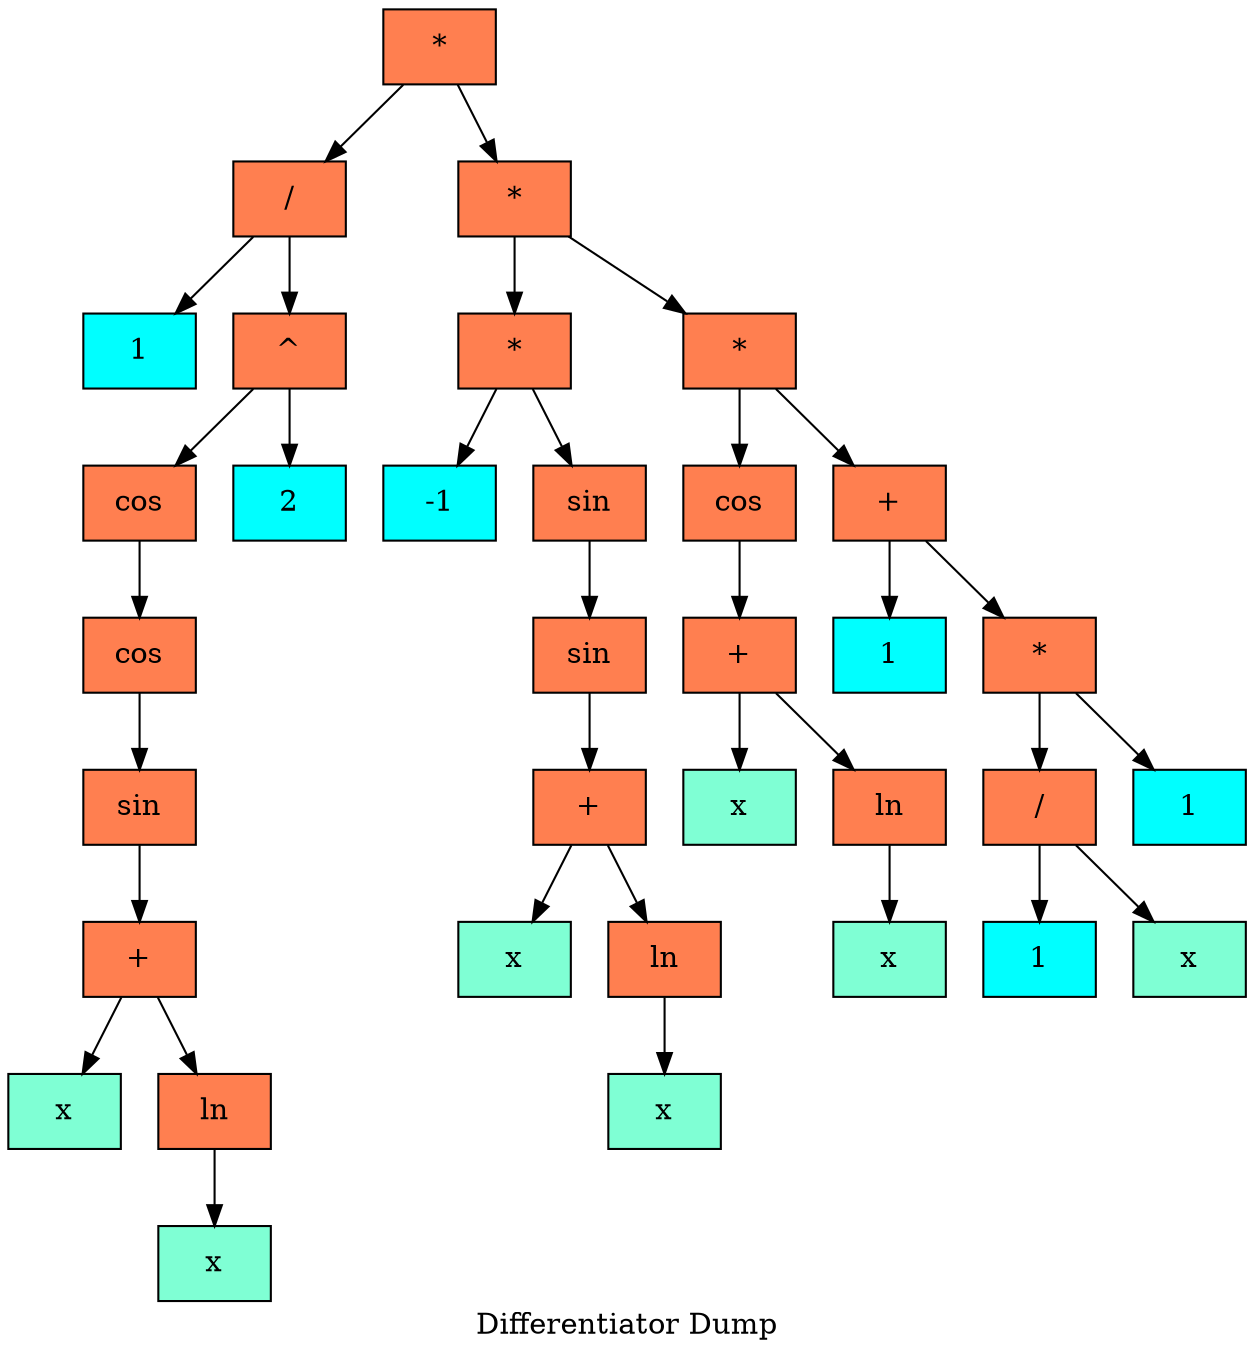   digraph tree  {
  node[   shape     = "Mrecord",  style     = "filled",  fillcolor = "aqua",  fontcolor = "#000000",  margin    = "0.075"];
  rankdir   = "TB";

  label     = "Differentiator Dump";
"node7" [shape = "record", label = "{*}", fillcolor = "coral"]
"node8" [shape = "record", label = "{/}", fillcolor = "coral"]
"node9" [shape = "record", label = "{1}", fillcolor = "aqua"]
"node8" -> "node9"
"node10" [shape = "record", label = "{^}", fillcolor = "coral"]
"node11" [shape = "record", label = "{cos}", fillcolor = "coral"]
"node12" [shape = "record", label = "{cos}", fillcolor = "coral"]
"node13" [shape = "record", label = "{sin}", fillcolor = "coral"]
"node14" [shape = "record", label = "{+}", fillcolor = "coral"]
"node15" [shape = "record", label = "{x}", fillcolor = "aquamarine"]
"node14" -> "node15"
"node16" [shape = "record", label = "{ln}", fillcolor = "coral"]
"node17" [shape = "record", label = "{x}", fillcolor = "aquamarine"]
"node16" -> "node17"
"node14" -> "node16"
"node13" -> "node14"
"node12" -> "node13"
"node11" -> "node12"
"node10" -> "node11"
"node18" [shape = "record", label = "{2}", fillcolor = "aqua"]
"node10" -> "node18"
"node8" -> "node10"
"node7" -> "node8"
"node19" [shape = "record", label = "{*}", fillcolor = "coral"]
"node20" [shape = "record", label = "{*}", fillcolor = "coral"]
"node21" [shape = "record", label = "{-1}", fillcolor = "aqua"]
"node20" -> "node21"
"node22" [shape = "record", label = "{sin}", fillcolor = "coral"]
"node23" [shape = "record", label = "{sin}", fillcolor = "coral"]
"node24" [shape = "record", label = "{+}", fillcolor = "coral"]
"node25" [shape = "record", label = "{x}", fillcolor = "aquamarine"]
"node24" -> "node25"
"node26" [shape = "record", label = "{ln}", fillcolor = "coral"]
"node27" [shape = "record", label = "{x}", fillcolor = "aquamarine"]
"node26" -> "node27"
"node24" -> "node26"
"node23" -> "node24"
"node22" -> "node23"
"node20" -> "node22"
"node19" -> "node20"
"node28" [shape = "record", label = "{*}", fillcolor = "coral"]
"node29" [shape = "record", label = "{cos}", fillcolor = "coral"]
"node30" [shape = "record", label = "{+}", fillcolor = "coral"]
"node31" [shape = "record", label = "{x}", fillcolor = "aquamarine"]
"node30" -> "node31"
"node32" [shape = "record", label = "{ln}", fillcolor = "coral"]
"node33" [shape = "record", label = "{x}", fillcolor = "aquamarine"]
"node32" -> "node33"
"node30" -> "node32"
"node29" -> "node30"
"node28" -> "node29"
"node34" [shape = "record", label = "{+}", fillcolor = "coral"]
"node35" [shape = "record", label = "{1}", fillcolor = "aqua"]
"node34" -> "node35"
"node36" [shape = "record", label = "{*}", fillcolor = "coral"]
"node37" [shape = "record", label = "{/}", fillcolor = "coral"]
"node38" [shape = "record", label = "{1}", fillcolor = "aqua"]
"node37" -> "node38"
"node39" [shape = "record", label = "{x}", fillcolor = "aquamarine"]
"node37" -> "node39"
"node36" -> "node37"
"node40" [shape = "record", label = "{1}", fillcolor = "aqua"]
"node36" -> "node40"
"node34" -> "node36"
"node28" -> "node34"
"node19" -> "node28"
"node7" -> "node19"
  }